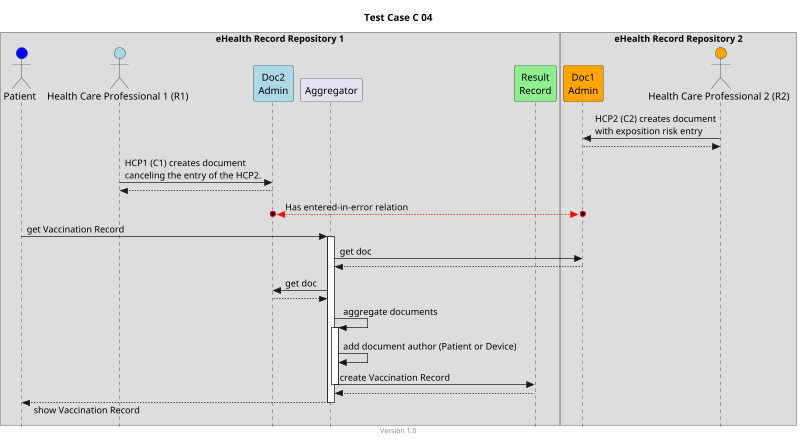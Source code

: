 @startuml
title Test Case C 04
footer Version 1.0
skinparam responseMessageBelowArrow true
skinparam style strictuml
scale max 800 width


box "eHealth Record Repository 1"
actor "Patient" as PAT #blue
actor "Health Care Professional 1 (R1)" as HCP1_C1 #lightblue
participant "Doc2\nAdmin" as Doc2 #lightblue
participant Aggregator as AGG
participant "Result\nRecord" as RES #lightgreen
end box

box "eHealth Record Repository 2"
participant "Doc1\nAdmin" as Doc1 #orange
actor "Health Care Professional 2 (R2)" as HCP2_C2 #orange
end box

HCP2_C2 -> Doc1: HCP2 (C2) creates document\nwith exposition risk entry
HCP2_C2 <-- Doc1

HCP1_C1 -> Doc2: HCP1 (C1) creates document\ncanceling the entry of the HCP2.
HCP1_C1 <-- Doc2

Doc2 o<-[#red]->o Doc1: Has entered-in-error relation

PAT -> AGG: get Vaccination Record
activate AGG

AGG -> Doc1: get doc
AGG <-- Doc1

AGG -> Doc2: get doc
AGG <-- Doc2
 
AGG -> AGG: aggregate documents 
activate AGG
AGG -> AGG: add document author (Patient or Device)
AGG -> RES: create Vaccination Record
deactivate AGG
AGG <-- RES

PAT <-- AGG: show Vaccination Record
deactivate AGG


@enduml

